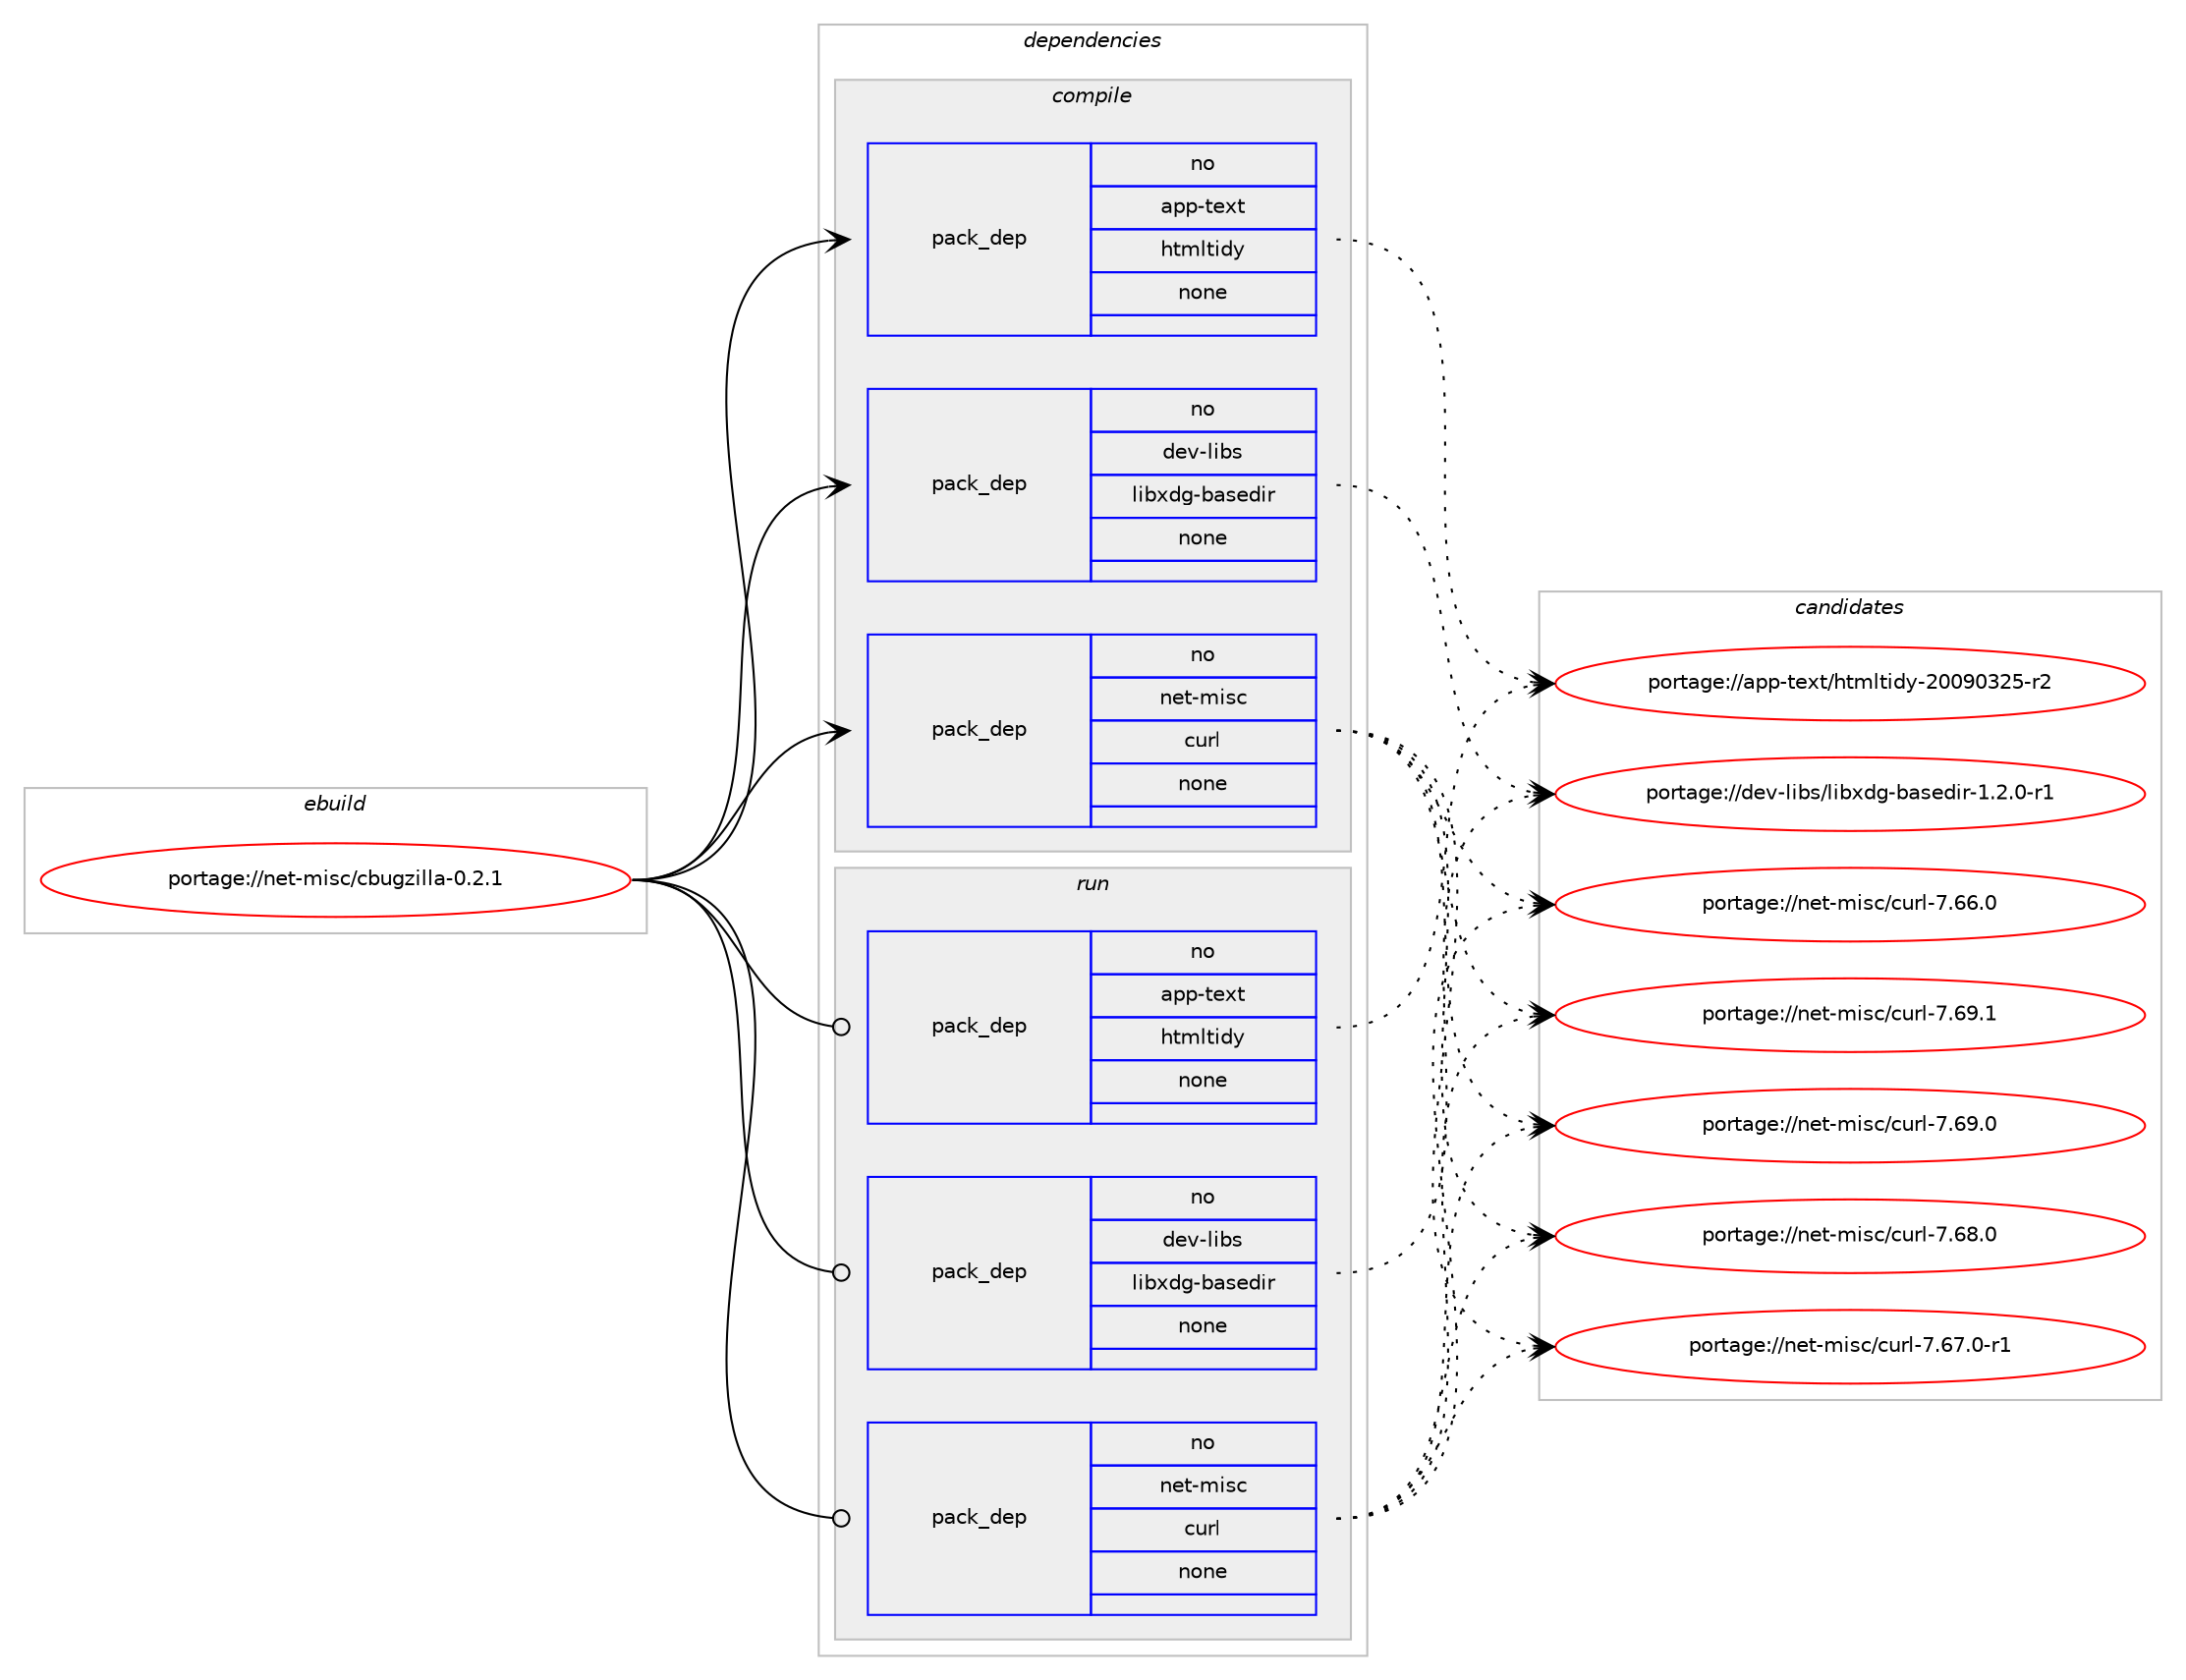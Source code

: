 digraph prolog {

# *************
# Graph options
# *************

newrank=true;
concentrate=true;
compound=true;
graph [rankdir=LR,fontname=Helvetica,fontsize=10,ranksep=1.5];#, ranksep=2.5, nodesep=0.2];
edge  [arrowhead=vee];
node  [fontname=Helvetica,fontsize=10];

# **********
# The ebuild
# **********

subgraph cluster_leftcol {
color=gray;
rank=same;
label=<<i>ebuild</i>>;
id [label="portage://net-misc/cbugzilla-0.2.1", color=red, width=4, href="../net-misc/cbugzilla-0.2.1.svg"];
}

# ****************
# The dependencies
# ****************

subgraph cluster_midcol {
color=gray;
label=<<i>dependencies</i>>;
subgraph cluster_compile {
fillcolor="#eeeeee";
style=filled;
label=<<i>compile</i>>;
subgraph pack5710 {
dependency6467 [label=<<TABLE BORDER="0" CELLBORDER="1" CELLSPACING="0" CELLPADDING="4" WIDTH="220"><TR><TD ROWSPAN="6" CELLPADDING="30">pack_dep</TD></TR><TR><TD WIDTH="110">no</TD></TR><TR><TD>app-text</TD></TR><TR><TD>htmltidy</TD></TR><TR><TD>none</TD></TR><TR><TD></TD></TR></TABLE>>, shape=none, color=blue];
}
id:e -> dependency6467:w [weight=20,style="solid",arrowhead="vee"];
subgraph pack5711 {
dependency6468 [label=<<TABLE BORDER="0" CELLBORDER="1" CELLSPACING="0" CELLPADDING="4" WIDTH="220"><TR><TD ROWSPAN="6" CELLPADDING="30">pack_dep</TD></TR><TR><TD WIDTH="110">no</TD></TR><TR><TD>dev-libs</TD></TR><TR><TD>libxdg-basedir</TD></TR><TR><TD>none</TD></TR><TR><TD></TD></TR></TABLE>>, shape=none, color=blue];
}
id:e -> dependency6468:w [weight=20,style="solid",arrowhead="vee"];
subgraph pack5712 {
dependency6469 [label=<<TABLE BORDER="0" CELLBORDER="1" CELLSPACING="0" CELLPADDING="4" WIDTH="220"><TR><TD ROWSPAN="6" CELLPADDING="30">pack_dep</TD></TR><TR><TD WIDTH="110">no</TD></TR><TR><TD>net-misc</TD></TR><TR><TD>curl</TD></TR><TR><TD>none</TD></TR><TR><TD></TD></TR></TABLE>>, shape=none, color=blue];
}
id:e -> dependency6469:w [weight=20,style="solid",arrowhead="vee"];
}
subgraph cluster_compileandrun {
fillcolor="#eeeeee";
style=filled;
label=<<i>compile and run</i>>;
}
subgraph cluster_run {
fillcolor="#eeeeee";
style=filled;
label=<<i>run</i>>;
subgraph pack5713 {
dependency6470 [label=<<TABLE BORDER="0" CELLBORDER="1" CELLSPACING="0" CELLPADDING="4" WIDTH="220"><TR><TD ROWSPAN="6" CELLPADDING="30">pack_dep</TD></TR><TR><TD WIDTH="110">no</TD></TR><TR><TD>app-text</TD></TR><TR><TD>htmltidy</TD></TR><TR><TD>none</TD></TR><TR><TD></TD></TR></TABLE>>, shape=none, color=blue];
}
id:e -> dependency6470:w [weight=20,style="solid",arrowhead="odot"];
subgraph pack5714 {
dependency6471 [label=<<TABLE BORDER="0" CELLBORDER="1" CELLSPACING="0" CELLPADDING="4" WIDTH="220"><TR><TD ROWSPAN="6" CELLPADDING="30">pack_dep</TD></TR><TR><TD WIDTH="110">no</TD></TR><TR><TD>dev-libs</TD></TR><TR><TD>libxdg-basedir</TD></TR><TR><TD>none</TD></TR><TR><TD></TD></TR></TABLE>>, shape=none, color=blue];
}
id:e -> dependency6471:w [weight=20,style="solid",arrowhead="odot"];
subgraph pack5715 {
dependency6472 [label=<<TABLE BORDER="0" CELLBORDER="1" CELLSPACING="0" CELLPADDING="4" WIDTH="220"><TR><TD ROWSPAN="6" CELLPADDING="30">pack_dep</TD></TR><TR><TD WIDTH="110">no</TD></TR><TR><TD>net-misc</TD></TR><TR><TD>curl</TD></TR><TR><TD>none</TD></TR><TR><TD></TD></TR></TABLE>>, shape=none, color=blue];
}
id:e -> dependency6472:w [weight=20,style="solid",arrowhead="odot"];
}
}

# **************
# The candidates
# **************

subgraph cluster_choices {
rank=same;
color=gray;
label=<<i>candidates</i>>;

subgraph choice5710 {
color=black;
nodesep=1;
choice9711211245116101120116471041161091081161051001214550484857485150534511450 [label="portage://app-text/htmltidy-20090325-r2", color=red, width=4,href="../app-text/htmltidy-20090325-r2.svg"];
dependency6467:e -> choice9711211245116101120116471041161091081161051001214550484857485150534511450:w [style=dotted,weight="100"];
}
subgraph choice5711 {
color=black;
nodesep=1;
choice100101118451081059811547108105981201001034598971151011001051144549465046484511449 [label="portage://dev-libs/libxdg-basedir-1.2.0-r1", color=red, width=4,href="../dev-libs/libxdg-basedir-1.2.0-r1.svg"];
dependency6468:e -> choice100101118451081059811547108105981201001034598971151011001051144549465046484511449:w [style=dotted,weight="100"];
}
subgraph choice5712 {
color=black;
nodesep=1;
choice1101011164510910511599479911711410845554654574649 [label="portage://net-misc/curl-7.69.1", color=red, width=4,href="../net-misc/curl-7.69.1.svg"];
choice1101011164510910511599479911711410845554654574648 [label="portage://net-misc/curl-7.69.0", color=red, width=4,href="../net-misc/curl-7.69.0.svg"];
choice1101011164510910511599479911711410845554654564648 [label="portage://net-misc/curl-7.68.0", color=red, width=4,href="../net-misc/curl-7.68.0.svg"];
choice11010111645109105115994799117114108455546545546484511449 [label="portage://net-misc/curl-7.67.0-r1", color=red, width=4,href="../net-misc/curl-7.67.0-r1.svg"];
choice1101011164510910511599479911711410845554654544648 [label="portage://net-misc/curl-7.66.0", color=red, width=4,href="../net-misc/curl-7.66.0.svg"];
dependency6469:e -> choice1101011164510910511599479911711410845554654574649:w [style=dotted,weight="100"];
dependency6469:e -> choice1101011164510910511599479911711410845554654574648:w [style=dotted,weight="100"];
dependency6469:e -> choice1101011164510910511599479911711410845554654564648:w [style=dotted,weight="100"];
dependency6469:e -> choice11010111645109105115994799117114108455546545546484511449:w [style=dotted,weight="100"];
dependency6469:e -> choice1101011164510910511599479911711410845554654544648:w [style=dotted,weight="100"];
}
subgraph choice5713 {
color=black;
nodesep=1;
choice9711211245116101120116471041161091081161051001214550484857485150534511450 [label="portage://app-text/htmltidy-20090325-r2", color=red, width=4,href="../app-text/htmltidy-20090325-r2.svg"];
dependency6470:e -> choice9711211245116101120116471041161091081161051001214550484857485150534511450:w [style=dotted,weight="100"];
}
subgraph choice5714 {
color=black;
nodesep=1;
choice100101118451081059811547108105981201001034598971151011001051144549465046484511449 [label="portage://dev-libs/libxdg-basedir-1.2.0-r1", color=red, width=4,href="../dev-libs/libxdg-basedir-1.2.0-r1.svg"];
dependency6471:e -> choice100101118451081059811547108105981201001034598971151011001051144549465046484511449:w [style=dotted,weight="100"];
}
subgraph choice5715 {
color=black;
nodesep=1;
choice1101011164510910511599479911711410845554654574649 [label="portage://net-misc/curl-7.69.1", color=red, width=4,href="../net-misc/curl-7.69.1.svg"];
choice1101011164510910511599479911711410845554654574648 [label="portage://net-misc/curl-7.69.0", color=red, width=4,href="../net-misc/curl-7.69.0.svg"];
choice1101011164510910511599479911711410845554654564648 [label="portage://net-misc/curl-7.68.0", color=red, width=4,href="../net-misc/curl-7.68.0.svg"];
choice11010111645109105115994799117114108455546545546484511449 [label="portage://net-misc/curl-7.67.0-r1", color=red, width=4,href="../net-misc/curl-7.67.0-r1.svg"];
choice1101011164510910511599479911711410845554654544648 [label="portage://net-misc/curl-7.66.0", color=red, width=4,href="../net-misc/curl-7.66.0.svg"];
dependency6472:e -> choice1101011164510910511599479911711410845554654574649:w [style=dotted,weight="100"];
dependency6472:e -> choice1101011164510910511599479911711410845554654574648:w [style=dotted,weight="100"];
dependency6472:e -> choice1101011164510910511599479911711410845554654564648:w [style=dotted,weight="100"];
dependency6472:e -> choice11010111645109105115994799117114108455546545546484511449:w [style=dotted,weight="100"];
dependency6472:e -> choice1101011164510910511599479911711410845554654544648:w [style=dotted,weight="100"];
}
}

}
